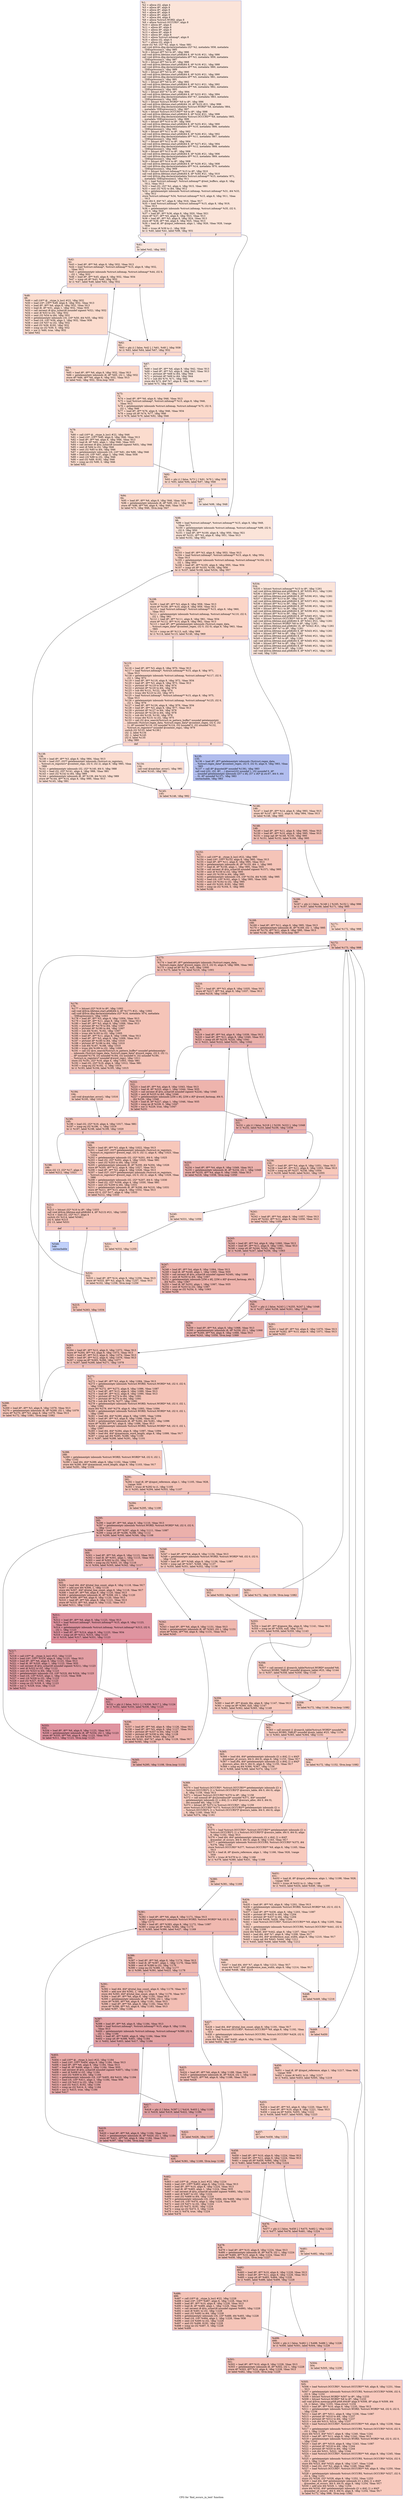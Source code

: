 digraph "CFG for 'find_occurs_in_text' function" {
	label="CFG for 'find_occurs_in_text' function";

	Node0x1616380 [shape=record,color="#3d50c3ff", style=filled, fillcolor="#f5c1a970",label="{%1:\l  %2 = alloca i32, align 4\l  %3 = alloca i8*, align 8\l  %4 = alloca i8*, align 8\l  %5 = alloca i8*, align 8\l  %6 = alloca i8*, align 8\l  %7 = alloca i64, align 8\l  %8 = alloca %struct.WORD, align 8\l  %9 = alloca %struct.OCCURS*, align 8\l  %10 = alloca i8*, align 8\l  %11 = alloca i8*, align 8\l  %12 = alloca i8*, align 8\l  %13 = alloca i8*, align 8\l  %14 = alloca i8*, align 8\l  %15 = alloca %struct.infomap*, align 8\l  %16 = alloca i32, align 4\l  %17 = alloca i32, align 4\l  store i32 %0, i32* %2, align 4, !tbaa !881\l  call void @llvm.dbg.declare(metadata i32* %2, metadata !858, metadata\l... !DIExpression()), !dbg !885\l  %18 = bitcast i8** %3 to i8*, !dbg !886\l  call void @llvm.lifetime.start.p0i8(i64 8, i8* %18) #21, !dbg !886\l  call void @llvm.dbg.declare(metadata i8** %3, metadata !859, metadata\l... !DIExpression()), !dbg !887\l  %19 = bitcast i8** %4 to i8*, !dbg !888\l  call void @llvm.lifetime.start.p0i8(i64 8, i8* %19) #21, !dbg !888\l  call void @llvm.dbg.declare(metadata i8** %4, metadata !860, metadata\l... !DIExpression()), !dbg !889\l  %20 = bitcast i8** %5 to i8*, !dbg !890\l  call void @llvm.lifetime.start.p0i8(i64 8, i8* %20) #21, !dbg !890\l  call void @llvm.dbg.declare(metadata i8** %5, metadata !861, metadata\l... !DIExpression()), !dbg !891\l  %21 = bitcast i8** %6 to i8*, !dbg !892\l  call void @llvm.lifetime.start.p0i8(i64 8, i8* %21) #21, !dbg !892\l  call void @llvm.dbg.declare(metadata i8** %6, metadata !862, metadata\l... !DIExpression()), !dbg !893\l  %22 = bitcast i64* %7 to i8*, !dbg !894\l  call void @llvm.lifetime.start.p0i8(i64 8, i8* %22) #21, !dbg !894\l  call void @llvm.dbg.declare(metadata i64* %7, metadata !863, metadata\l... !DIExpression()), !dbg !895\l  %23 = bitcast %struct.WORD* %8 to i8*, !dbg !896\l  call void @llvm.lifetime.start.p0i8(i64 16, i8* %23) #21, !dbg !896\l  call void @llvm.dbg.declare(metadata %struct.WORD* %8, metadata !864,\l... metadata !DIExpression()), !dbg !897\l  %24 = bitcast %struct.OCCURS** %9 to i8*, !dbg !898\l  call void @llvm.lifetime.start.p0i8(i64 8, i8* %24) #21, !dbg !898\l  call void @llvm.dbg.declare(metadata %struct.OCCURS** %9, metadata !865,\l... metadata !DIExpression()), !dbg !899\l  %25 = bitcast i8** %10 to i8*, !dbg !900\l  call void @llvm.lifetime.start.p0i8(i64 8, i8* %25) #21, !dbg !900\l  call void @llvm.dbg.declare(metadata i8** %10, metadata !866, metadata\l... !DIExpression()), !dbg !901\l  %26 = bitcast i8** %11 to i8*, !dbg !902\l  call void @llvm.lifetime.start.p0i8(i64 8, i8* %26) #21, !dbg !902\l  call void @llvm.dbg.declare(metadata i8** %11, metadata !867, metadata\l... !DIExpression()), !dbg !903\l  %27 = bitcast i8** %12 to i8*, !dbg !904\l  call void @llvm.lifetime.start.p0i8(i64 8, i8* %27) #21, !dbg !904\l  call void @llvm.dbg.declare(metadata i8** %12, metadata !868, metadata\l... !DIExpression()), !dbg !905\l  %28 = bitcast i8** %13 to i8*, !dbg !906\l  call void @llvm.lifetime.start.p0i8(i64 8, i8* %28) #21, !dbg !906\l  call void @llvm.dbg.declare(metadata i8** %13, metadata !869, metadata\l... !DIExpression()), !dbg !907\l  %29 = bitcast i8** %14 to i8*, !dbg !908\l  call void @llvm.lifetime.start.p0i8(i64 8, i8* %29) #21, !dbg !908\l  call void @llvm.dbg.declare(metadata i8** %14, metadata !870, metadata\l... !DIExpression()), !dbg !909\l  %30 = bitcast %struct.infomap** %15 to i8*, !dbg !910\l  call void @llvm.lifetime.start.p0i8(i64 8, i8* %30) #21, !dbg !910\l  call void @llvm.dbg.declare(metadata %struct.infomap** %15, metadata !871,\l... metadata !DIExpression()), !dbg !911\l  %31 = load %struct.infomap*, %struct.infomap** @text_buffers, align 8, !dbg\l... !912, !tbaa !913\l  %32 = load i32, i32* %2, align 4, !dbg !915, !tbaa !881\l  %33 = sext i32 %32 to i64, !dbg !912\l  %34 = getelementptr inbounds %struct.infomap, %struct.infomap* %31, i64 %33,\l... !dbg !912\l  store %struct.infomap* %34, %struct.infomap** %15, align 8, !dbg !911, !tbaa\l... !913\l  store i64 0, i64* %7, align 8, !dbg !916, !tbaa !917\l  %35 = load %struct.infomap*, %struct.infomap** %15, align 8, !dbg !919,\l... !tbaa !913\l  %36 = getelementptr inbounds %struct.infomap, %struct.infomap* %35, i32 0,\l... i32 0, !dbg !920\l  %37 = load i8*, i8** %36, align 8, !dbg !920, !tbaa !921\l  store i8* %37, i8** %5, align 8, !dbg !923, !tbaa !913\l  %38 = load i8*, i8** %5, align 8, !dbg !924, !tbaa !913\l  store i8* %38, i8** %6, align 8, !dbg !925, !tbaa !913\l  %39 = load i8, i8* @input_reference, align 1, !dbg !926, !tbaa !928, !range\l... !930\l  %40 = trunc i8 %39 to i1, !dbg !926\l  br i1 %40, label %41, label %98, !dbg !931\l|{<s0>T|<s1>F}}"];
	Node0x1616380:s0 -> Node0x1616810;
	Node0x1616380:s1 -> Node0x1616b80;
	Node0x1616810 [shape=record,color="#3d50c3ff", style=filled, fillcolor="#f3c7b170",label="{%41:\l41:                                               \l  br label %42, !dbg !932\l}"];
	Node0x1616810 -> Node0x1616860;
	Node0x1616860 [shape=record,color="#3d50c3ff", style=filled, fillcolor="#f7a88970",label="{%42:\l42:                                               \l  %43 = load i8*, i8** %6, align 8, !dbg !932, !tbaa !913\l  %44 = load %struct.infomap*, %struct.infomap** %15, align 8, !dbg !932,\l... !tbaa !913\l  %45 = getelementptr inbounds %struct.infomap, %struct.infomap* %44, i32 0,\l... i32 1, !dbg !932\l  %46 = load i8*, i8** %45, align 8, !dbg !932, !tbaa !934\l  %47 = icmp ult i8* %43, %46, !dbg !932\l  br i1 %47, label %48, label %62, !dbg !932\l|{<s0>T|<s1>F}}"];
	Node0x1616860:s0 -> Node0x16168b0;
	Node0x1616860:s1 -> Node0x1616900;
	Node0x16168b0 [shape=record,color="#3d50c3ff", style=filled, fillcolor="#f7af9170",label="{%48:\l48:                                               \l  %49 = call i16** @__ctype_b_loc() #22, !dbg !932\l  %50 = load i16*, i16** %49, align 8, !dbg !932, !tbaa !913\l  %51 = load i8*, i8** %6, align 8, !dbg !932, !tbaa !913\l  %52 = load i8, i8* %51, align 1, !dbg !932, !tbaa !935\l  %53 = call zeroext i8 @to_uchar(i8 noundef signext %52), !dbg !932\l  %54 = zext i8 %53 to i32, !dbg !932\l  %55 = sext i32 %54 to i64, !dbg !932\l  %56 = getelementptr inbounds i16, i16* %50, i64 %55, !dbg !932\l  %57 = load i16, i16* %56, align 2, !dbg !932, !tbaa !936\l  %58 = zext i16 %57 to i32, !dbg !932\l  %59 = and i32 %58, 8192, !dbg !932\l  %60 = icmp ne i32 %59, 0, !dbg !932\l  %61 = xor i1 %60, true, !dbg !932\l  br label %62\l}"];
	Node0x16168b0 -> Node0x1616900;
	Node0x1616900 [shape=record,color="#3d50c3ff", style=filled, fillcolor="#f7a88970",label="{%62:\l62:                                               \l  %63 = phi i1 [ false, %42 ], [ %61, %48 ], !dbg !938\l  br i1 %63, label %64, label %67, !dbg !932\l|{<s0>T|<s1>F}}"];
	Node0x1616900:s0 -> Node0x1616950;
	Node0x1616900:s1 -> Node0x16169a0;
	Node0x1616950 [shape=record,color="#3d50c3ff", style=filled, fillcolor="#f7a88970",label="{%64:\l64:                                               \l  %65 = load i8*, i8** %6, align 8, !dbg !932, !tbaa !913\l  %66 = getelementptr inbounds i8, i8* %65, i32 1, !dbg !932\l  store i8* %66, i8** %6, align 8, !dbg !932, !tbaa !913\l  br label %42, !dbg !932, !llvm.loop !939\l}"];
	Node0x1616950 -> Node0x1616860;
	Node0x16169a0 [shape=record,color="#3d50c3ff", style=filled, fillcolor="#f3c7b170",label="{%67:\l67:                                               \l  %68 = load i8*, i8** %6, align 8, !dbg !942, !tbaa !913\l  %69 = load i8*, i8** %5, align 8, !dbg !943, !tbaa !913\l  %70 = ptrtoint i8* %68 to i64, !dbg !944\l  %71 = ptrtoint i8* %69 to i64, !dbg !944\l  %72 = sub i64 %70, %71, !dbg !944\l  store i64 %72, i64* %7, align 8, !dbg !945, !tbaa !917\l  br label %73, !dbg !946\l}"];
	Node0x16169a0 -> Node0x16169f0;
	Node0x16169f0 [shape=record,color="#3d50c3ff", style=filled, fillcolor="#f7a88970",label="{%73:\l73:                                               \l  %74 = load i8*, i8** %6, align 8, !dbg !946, !tbaa !913\l  %75 = load %struct.infomap*, %struct.infomap** %15, align 8, !dbg !946,\l... !tbaa !913\l  %76 = getelementptr inbounds %struct.infomap, %struct.infomap* %75, i32 0,\l... i32 1, !dbg !946\l  %77 = load i8*, i8** %76, align 8, !dbg !946, !tbaa !934\l  %78 = icmp ult i8* %74, %77, !dbg !946\l  br i1 %78, label %79, label %92, !dbg !946\l|{<s0>T|<s1>F}}"];
	Node0x16169f0:s0 -> Node0x1616a40;
	Node0x16169f0:s1 -> Node0x1616a90;
	Node0x1616a40 [shape=record,color="#3d50c3ff", style=filled, fillcolor="#f7af9170",label="{%79:\l79:                                               \l  %80 = call i16** @__ctype_b_loc() #22, !dbg !946\l  %81 = load i16*, i16** %80, align 8, !dbg !946, !tbaa !913\l  %82 = load i8*, i8** %6, align 8, !dbg !946, !tbaa !913\l  %83 = load i8, i8* %82, align 1, !dbg !946, !tbaa !935\l  %84 = call zeroext i8 @to_uchar(i8 noundef signext %83), !dbg !946\l  %85 = zext i8 %84 to i32, !dbg !946\l  %86 = sext i32 %85 to i64, !dbg !946\l  %87 = getelementptr inbounds i16, i16* %81, i64 %86, !dbg !946\l  %88 = load i16, i16* %87, align 2, !dbg !946, !tbaa !936\l  %89 = zext i16 %88 to i32, !dbg !946\l  %90 = and i32 %89, 8192, !dbg !946\l  %91 = icmp ne i32 %90, 0, !dbg !946\l  br label %92\l}"];
	Node0x1616a40 -> Node0x1616a90;
	Node0x1616a90 [shape=record,color="#3d50c3ff", style=filled, fillcolor="#f7a88970",label="{%92:\l92:                                               \l  %93 = phi i1 [ false, %73 ], [ %91, %79 ], !dbg !938\l  br i1 %93, label %94, label %97, !dbg !946\l|{<s0>T|<s1>F}}"];
	Node0x1616a90:s0 -> Node0x1616ae0;
	Node0x1616a90:s1 -> Node0x1616b30;
	Node0x1616ae0 [shape=record,color="#3d50c3ff", style=filled, fillcolor="#f7a88970",label="{%94:\l94:                                               \l  %95 = load i8*, i8** %6, align 8, !dbg !946, !tbaa !913\l  %96 = getelementptr inbounds i8, i8* %95, i32 1, !dbg !946\l  store i8* %96, i8** %6, align 8, !dbg !946, !tbaa !913\l  br label %73, !dbg !946, !llvm.loop !947\l}"];
	Node0x1616ae0 -> Node0x16169f0;
	Node0x1616b30 [shape=record,color="#3d50c3ff", style=filled, fillcolor="#f3c7b170",label="{%97:\l97:                                               \l  br label %98, !dbg !948\l}"];
	Node0x1616b30 -> Node0x1616b80;
	Node0x1616b80 [shape=record,color="#3d50c3ff", style=filled, fillcolor="#f5c1a970",label="{%98:\l98:                                               \l  %99 = load %struct.infomap*, %struct.infomap** %15, align 8, !dbg !949,\l... !tbaa !913\l  %100 = getelementptr inbounds %struct.infomap, %struct.infomap* %99, i32 0,\l... i32 0, !dbg !950\l  %101 = load i8*, i8** %100, align 8, !dbg !950, !tbaa !921\l  store i8* %101, i8** %3, align 8, !dbg !951, !tbaa !913\l  br label %102, !dbg !952\l}"];
	Node0x1616b80 -> Node0x1616bd0;
	Node0x1616bd0 [shape=record,color="#3d50c3ff", style=filled, fillcolor="#f5a08170",label="{%102:\l102:                                              \l  %103 = load i8*, i8** %3, align 8, !dbg !953, !tbaa !913\l  %104 = load %struct.infomap*, %struct.infomap** %15, align 8, !dbg !954,\l... !tbaa !913\l  %105 = getelementptr inbounds %struct.infomap, %struct.infomap* %104, i32 0,\l... i32 1, !dbg !955\l  %106 = load i8*, i8** %105, align 8, !dbg !955, !tbaa !934\l  %107 = icmp ult i8* %103, %106, !dbg !956\l  br i1 %107, label %108, label %534, !dbg !957\l|{<s0>T|<s1>F}}"];
	Node0x1616bd0:s0 -> Node0x1616c20;
	Node0x1616bd0:s1 -> Node0x16189d0;
	Node0x1616c20 [shape=record,color="#3d50c3ff", style=filled, fillcolor="#f5a08170",label="{%108:\l108:                                              \l  %109 = load i8*, i8** %3, align 8, !dbg !958, !tbaa !913\l  store i8* %109, i8** %10, align 8, !dbg !959, !tbaa !913\l  %110 = load %struct.infomap*, %struct.infomap** %15, align 8, !dbg !960,\l... !tbaa !913\l  %111 = getelementptr inbounds %struct.infomap, %struct.infomap* %110, i32 0,\l... i32 1, !dbg !961\l  %112 = load i8*, i8** %111, align 8, !dbg !961, !tbaa !934\l  store i8* %112, i8** %14, align 8, !dbg !962, !tbaa !913\l  %113 = load i8*, i8** getelementptr inbounds (%struct.regex_data,\l... %struct.regex_data* @context_regex, i32 0, i32 0), align 8, !dbg !963, !tbaa\l... !965\l  %114 = icmp ne i8* %113, null, !dbg !968\l  br i1 %114, label %115, label %146, !dbg !969\l|{<s0>T|<s1>F}}"];
	Node0x1616c20:s0 -> Node0x1616c70;
	Node0x1616c20:s1 -> Node0x1616e00;
	Node0x1616c70 [shape=record,color="#3d50c3ff", style=filled, fillcolor="#f6a38570",label="{%115:\l115:                                              \l  %116 = load i8*, i8** %3, align 8, !dbg !970, !tbaa !913\l  %117 = load %struct.infomap*, %struct.infomap** %15, align 8, !dbg !971,\l... !tbaa !913\l  %118 = getelementptr inbounds %struct.infomap, %struct.infomap* %117, i32 0,\l... i32 1, !dbg !972\l  %119 = load i8*, i8** %118, align 8, !dbg !972, !tbaa !934\l  %120 = load i8*, i8** %3, align 8, !dbg !973, !tbaa !913\l  %121 = ptrtoint i8* %119 to i64, !dbg !974\l  %122 = ptrtoint i8* %120 to i64, !dbg !974\l  %123 = sub i64 %121, %122, !dbg !974\l  %124 = trunc i64 %123 to i32, !dbg !971\l  %125 = load %struct.infomap*, %struct.infomap** %15, align 8, !dbg !975,\l... !tbaa !913\l  %126 = getelementptr inbounds %struct.infomap, %struct.infomap* %125, i32 0,\l... i32 1, !dbg !976\l  %127 = load i8*, i8** %126, align 8, !dbg !976, !tbaa !934\l  %128 = load i8*, i8** %3, align 8, !dbg !977, !tbaa !913\l  %129 = ptrtoint i8* %127 to i64, !dbg !978\l  %130 = ptrtoint i8* %128 to i64, !dbg !978\l  %131 = sub i64 %129, %130, !dbg !978\l  %132 = trunc i64 %131 to i32, !dbg !975\l  %133 = call i32 @re_search(%struct.re_pattern_buffer* noundef getelementptr\l... inbounds (%struct.regex_data, %struct.regex_data* @context_regex, i32 0, i32\l... 1), i8* noundef %116, i32 noundef %124, i32 noundef 0, i32 noundef %132,\l... %struct.re_registers* noundef @context_regs), !dbg !979\l  switch i32 %133, label %138 [\l    i32 -2, label %134\l    i32 -1, label %145\l    i32 0, label %135\l  ], !dbg !980\l|{<s0>def|<s1>-2|<s2>-1|<s3>0}}"];
	Node0x1616c70:s0 -> Node0x1616d60;
	Node0x1616c70:s1 -> Node0x1616cc0;
	Node0x1616c70:s2 -> Node0x1616db0;
	Node0x1616c70:s3 -> Node0x1616d10;
	Node0x1616cc0 [shape=record,color="#3d50c3ff", style=filled, fillcolor="#f7b39670",label="{%134:\l134:                                              \l  call void @matcher_error(), !dbg !981\l  br label %145, !dbg !981\l}"];
	Node0x1616cc0 -> Node0x1616db0;
	Node0x1616d10 [shape=record,color="#3d50c3ff", style=filled, fillcolor="#4f69d970",label="{%135:\l135:                                              \l  %136 = load i8*, i8** getelementptr inbounds (%struct.regex_data,\l... %struct.regex_data* @context_regex, i32 0, i32 0), align 8, !dbg !983, !tbaa\l... !965\l  %137 = call i8* @quote(i8* noundef %136), !dbg !983\l  call void (i32, i32, i8*, ...) @error(i32 noundef 1, i32 noundef 0, i8*\l... noundef getelementptr inbounds ([57 x i8], [57 x i8]* @.str.67, i64 0, i64\l... 0), i8* noundef %137), !dbg !983\l  unreachable, !dbg !983\l}"];
	Node0x1616d60 [shape=record,color="#3d50c3ff", style=filled, fillcolor="#f7b39670",label="{%138:\l138:                                              \l  %139 = load i8*, i8** %3, align 8, !dbg !984, !tbaa !913\l  %140 = load i32*, i32** getelementptr inbounds (%struct.re_registers,\l... %struct.re_registers* @context_regs, i32 0, i32 2), align 8, !dbg !985, !tbaa\l... !986\l  %141 = getelementptr inbounds i32, i32* %140, i64 0, !dbg !988\l  %142 = load i32, i32* %141, align 4, !dbg !988, !tbaa !881\l  %143 = sext i32 %142 to i64, !dbg !989\l  %144 = getelementptr inbounds i8, i8* %139, i64 %143, !dbg !989\l  store i8* %144, i8** %14, align 8, !dbg !990, !tbaa !913\l  br label %145, !dbg !991\l}"];
	Node0x1616d60 -> Node0x1616db0;
	Node0x1616db0 [shape=record,color="#3d50c3ff", style=filled, fillcolor="#f6a38570",label="{%145:\l145:                                              \l  br label %146, !dbg !992\l}"];
	Node0x1616db0 -> Node0x1616e00;
	Node0x1616e00 [shape=record,color="#3d50c3ff", style=filled, fillcolor="#f5a08170",label="{%146:\l146:                                              \l  %147 = load i8*, i8** %14, align 8, !dbg !993, !tbaa !913\l  store i8* %147, i8** %11, align 8, !dbg !994, !tbaa !913\l  br label %148, !dbg !995\l}"];
	Node0x1616e00 -> Node0x1616e50;
	Node0x1616e50 [shape=record,color="#3d50c3ff", style=filled, fillcolor="#e5705870",label="{%148:\l148:                                              \l  %149 = load i8*, i8** %11, align 8, !dbg !995, !tbaa !913\l  %150 = load i8*, i8** %10, align 8, !dbg !995, !tbaa !913\l  %151 = icmp ugt i8* %149, %150, !dbg !995\l  br i1 %151, label %152, label %166, !dbg !995\l|{<s0>T|<s1>F}}"];
	Node0x1616e50:s0 -> Node0x1616ea0;
	Node0x1616e50:s1 -> Node0x1616ef0;
	Node0x1616ea0 [shape=record,color="#3d50c3ff", style=filled, fillcolor="#e97a5f70",label="{%152:\l152:                                              \l  %153 = call i16** @__ctype_b_loc() #22, !dbg !995\l  %154 = load i16*, i16** %153, align 8, !dbg !995, !tbaa !913\l  %155 = load i8*, i8** %11, align 8, !dbg !995, !tbaa !913\l  %156 = getelementptr inbounds i8, i8* %155, i64 -1, !dbg !995\l  %157 = load i8, i8* %156, align 1, !dbg !995, !tbaa !935\l  %158 = call zeroext i8 @to_uchar(i8 noundef signext %157), !dbg !995\l  %159 = zext i8 %158 to i32, !dbg !995\l  %160 = sext i32 %159 to i64, !dbg !995\l  %161 = getelementptr inbounds i16, i16* %154, i64 %160, !dbg !995\l  %162 = load i16, i16* %161, align 2, !dbg !995, !tbaa !936\l  %163 = zext i16 %162 to i32, !dbg !995\l  %164 = and i32 %163, 8192, !dbg !995\l  %165 = icmp ne i32 %164, 0, !dbg !995\l  br label %166\l}"];
	Node0x1616ea0 -> Node0x1616ef0;
	Node0x1616ef0 [shape=record,color="#3d50c3ff", style=filled, fillcolor="#e5705870",label="{%166:\l166:                                              \l  %167 = phi i1 [ false, %148 ], [ %165, %152 ], !dbg !996\l  br i1 %167, label %168, label %171, !dbg !995\l|{<s0>T|<s1>F}}"];
	Node0x1616ef0:s0 -> Node0x1616f40;
	Node0x1616ef0:s1 -> Node0x1616f90;
	Node0x1616f40 [shape=record,color="#3d50c3ff", style=filled, fillcolor="#e5705870",label="{%168:\l168:                                              \l  %169 = load i8*, i8** %11, align 8, !dbg !995, !tbaa !913\l  %170 = getelementptr inbounds i8, i8* %169, i32 -1, !dbg !995\l  store i8* %170, i8** %11, align 8, !dbg !995, !tbaa !913\l  br label %148, !dbg !995, !llvm.loop !997\l}"];
	Node0x1616f40 -> Node0x1616e50;
	Node0x1616f90 [shape=record,color="#3d50c3ff", style=filled, fillcolor="#f5a08170",label="{%171:\l171:                                              \l  br label %172, !dbg !998\l}"];
	Node0x1616f90 -> Node0x1616fe0;
	Node0x1616fe0 [shape=record,color="#3d50c3ff", style=filled, fillcolor="#e5705870",label="{%172:\l172:                                              \l  br label %173, !dbg !998\l}"];
	Node0x1616fe0 -> Node0x1617030;
	Node0x1617030 [shape=record,color="#3d50c3ff", style=filled, fillcolor="#e5705870",label="{%173:\l173:                                              \l  %174 = load i8*, i8** getelementptr inbounds (%struct.regex_data,\l... %struct.regex_data* @word_regex, i32 0, i32 0), align 8, !dbg !999, !tbaa !965\l  %175 = icmp ne i8* %174, null, !dbg !1000\l  br i1 %175, label %176, label %216, !dbg !1001\l|{<s0>T|<s1>F}}"];
	Node0x1617030:s0 -> Node0x1617080;
	Node0x1617030:s1 -> Node0x16172b0;
	Node0x1617080 [shape=record,color="#3d50c3ff", style=filled, fillcolor="#e97a5f70",label="{%176:\l176:                                              \l  %177 = bitcast i32* %16 to i8*, !dbg !1002\l  call void @llvm.lifetime.start.p0i8(i64 4, i8* %177) #21, !dbg !1002\l  call void @llvm.dbg.declare(metadata i32* %16, metadata !874, metadata\l... !DIExpression()), !dbg !1003\l  %178 = load i8*, i8** %3, align 8, !dbg !1004, !tbaa !913\l  %179 = load i8*, i8** %11, align 8, !dbg !1005, !tbaa !913\l  %180 = load i8*, i8** %3, align 8, !dbg !1006, !tbaa !913\l  %181 = ptrtoint i8* %179 to i64, !dbg !1007\l  %182 = ptrtoint i8* %180 to i64, !dbg !1007\l  %183 = sub i64 %181, %182, !dbg !1007\l  %184 = trunc i64 %183 to i32, !dbg !1005\l  %185 = load i8*, i8** %11, align 8, !dbg !1008, !tbaa !913\l  %186 = load i8*, i8** %3, align 8, !dbg !1009, !tbaa !913\l  %187 = ptrtoint i8* %185 to i64, !dbg !1010\l  %188 = ptrtoint i8* %186 to i64, !dbg !1010\l  %189 = sub i64 %187, %188, !dbg !1010\l  %190 = trunc i64 %189 to i32, !dbg !1008\l  %191 = call i32 @re_search(%struct.re_pattern_buffer* noundef getelementptr\l... inbounds (%struct.regex_data, %struct.regex_data* @word_regex, i32 0, i32 1),\l... i8* noundef %178, i32 noundef %184, i32 noundef 0, i32 noundef %190,\l... %struct.re_registers* noundef @word_regs), !dbg !1011\l  store i32 %191, i32* %16, align 4, !dbg !1003, !tbaa !881\l  %192 = load i32, i32* %16, align 4, !dbg !1012, !tbaa !881\l  %193 = icmp eq i32 %192, -2, !dbg !1014\l  br i1 %193, label %194, label %195, !dbg !1015\l|{<s0>T|<s1>F}}"];
	Node0x1617080:s0 -> Node0x16170d0;
	Node0x1617080:s1 -> Node0x1617120;
	Node0x16170d0 [shape=record,color="#3d50c3ff", style=filled, fillcolor="#ed836670",label="{%194:\l194:                                              \l  call void @matcher_error(), !dbg !1016\l  br label %195, !dbg !1016\l}"];
	Node0x16170d0 -> Node0x1617120;
	Node0x1617120 [shape=record,color="#3d50c3ff", style=filled, fillcolor="#e97a5f70",label="{%195:\l195:                                              \l  %196 = load i32, i32* %16, align 4, !dbg !1017, !tbaa !881\l  %197 = icmp eq i32 %196, -1, !dbg !1019\l  br i1 %197, label %198, label %199, !dbg !1020\l|{<s0>T|<s1>F}}"];
	Node0x1617120:s0 -> Node0x1617170;
	Node0x1617120:s1 -> Node0x16171c0;
	Node0x1617170 [shape=record,color="#3d50c3ff", style=filled, fillcolor="#ef886b70",label="{%198:\l198:                                              \l  store i32 13, i32* %17, align 4\l  br label %212, !dbg !1021\l}"];
	Node0x1617170 -> Node0x1617210;
	Node0x16171c0 [shape=record,color="#3d50c3ff", style=filled, fillcolor="#ec7f6370",label="{%199:\l199:                                              \l  %200 = load i8*, i8** %3, align 8, !dbg !1022, !tbaa !913\l  %201 = load i32*, i32** getelementptr inbounds (%struct.re_registers,\l... %struct.re_registers* @word_regs, i32 0, i32 1), align 8, !dbg !1023, !tbaa\l... !1024\l  %202 = getelementptr inbounds i32, i32* %201, i64 0, !dbg !1025\l  %203 = load i32, i32* %202, align 4, !dbg !1025, !tbaa !881\l  %204 = sext i32 %203 to i64, !dbg !1026\l  %205 = getelementptr inbounds i8, i8* %200, i64 %204, !dbg !1026\l  store i8* %205, i8** %12, align 8, !dbg !1027, !tbaa !913\l  %206 = load i8*, i8** %3, align 8, !dbg !1028, !tbaa !913\l  %207 = load i32*, i32** getelementptr inbounds (%struct.re_registers,\l... %struct.re_registers* @word_regs, i32 0, i32 2), align 8, !dbg !1029, !tbaa\l... !986\l  %208 = getelementptr inbounds i32, i32* %207, i64 0, !dbg !1030\l  %209 = load i32, i32* %208, align 4, !dbg !1030, !tbaa !881\l  %210 = sext i32 %209 to i64, !dbg !1031\l  %211 = getelementptr inbounds i8, i8* %206, i64 %210, !dbg !1031\l  store i8* %211, i8** %13, align 8, !dbg !1032, !tbaa !913\l  store i32 0, i32* %17, align 4, !dbg !1033\l  br label %212, !dbg !1033\l}"];
	Node0x16171c0 -> Node0x1617210;
	Node0x1617210 [shape=record,color="#3d50c3ff", style=filled, fillcolor="#e97a5f70",label="{%212:\l212:                                              \l  %213 = bitcast i32* %16 to i8*, !dbg !1033\l  call void @llvm.lifetime.end.p0i8(i64 4, i8* %213) #21, !dbg !1033\l  %214 = load i32, i32* %17, align 4\l  switch i32 %214, label %548 [\l    i32 0, label %215\l    i32 13, label %531\l  ]\l|{<s0>def|<s1>0|<s2>13}}"];
	Node0x1617210:s0 -> Node0x1618a20;
	Node0x1617210:s1 -> Node0x1617260;
	Node0x1617210:s2 -> Node0x1618930;
	Node0x1617260 [shape=record,color="#3d50c3ff", style=filled, fillcolor="#e97a5f70",label="{%215:\l215:                                              \l  br label %263, !dbg !1034\l}"];
	Node0x1617260 -> Node0x16176c0;
	Node0x16172b0 [shape=record,color="#3d50c3ff", style=filled, fillcolor="#ec7f6370",label="{%216:\l216:                                              \l  %217 = load i8*, i8** %3, align 8, !dbg !1035, !tbaa !913\l  store i8* %217, i8** %4, align 8, !dbg !1037, !tbaa !913\l  br label %218, !dbg !1038\l}"];
	Node0x16172b0 -> Node0x1617300;
	Node0x1617300 [shape=record,color="#3d50c3ff", style=filled, fillcolor="#d24b4070",label="{%218:\l218:                                              \l  %219 = load i8*, i8** %4, align 8, !dbg !1039, !tbaa !913\l  %220 = load i8*, i8** %11, align 8, !dbg !1040, !tbaa !913\l  %221 = icmp ult i8* %219, %220, !dbg !1041\l  br i1 %221, label %222, label %231, !dbg !1042\l|{<s0>T|<s1>F}}"];
	Node0x1617300:s0 -> Node0x1617350;
	Node0x1617300:s1 -> Node0x16173a0;
	Node0x1617350 [shape=record,color="#3d50c3ff", style=filled, fillcolor="#d8564670",label="{%222:\l222:                                              \l  %223 = load i8*, i8** %4, align 8, !dbg !1043, !tbaa !913\l  %224 = load i8, i8* %223, align 1, !dbg !1044, !tbaa !935\l  %225 = call zeroext i8 @to_uchar(i8 noundef signext %224), !dbg !1045\l  %226 = zext i8 %225 to i64, !dbg !1046\l  %227 = getelementptr inbounds [256 x i8], [256 x i8]* @word_fastmap, i64 0,\l... i64 %226, !dbg !1046\l  %228 = load i8, i8* %227, align 1, !dbg !1046, !tbaa !935\l  %229 = icmp ne i8 %228, 0, !dbg !1047\l  %230 = xor i1 %229, true, !dbg !1047\l  br label %231\l}"];
	Node0x1617350 -> Node0x16173a0;
	Node0x16173a0 [shape=record,color="#3d50c3ff", style=filled, fillcolor="#d24b4070",label="{%231:\l231:                                              \l  %232 = phi i1 [ false, %218 ], [ %230, %222 ], !dbg !1048\l  br i1 %232, label %233, label %236, !dbg !1038\l|{<s0>T|<s1>F}}"];
	Node0x16173a0:s0 -> Node0x16173f0;
	Node0x16173a0:s1 -> Node0x1617440;
	Node0x16173f0 [shape=record,color="#3d50c3ff", style=filled, fillcolor="#d24b4070",label="{%233:\l233:                                              \l  %234 = load i8*, i8** %4, align 8, !dbg !1049, !tbaa !913\l  %235 = getelementptr inbounds i8, i8* %234, i32 1, !dbg !1049\l  store i8* %235, i8** %4, align 8, !dbg !1049, !tbaa !913\l  br label %218, !dbg !1038, !llvm.loop !1050\l}"];
	Node0x16173f0 -> Node0x1617300;
	Node0x1617440 [shape=record,color="#3d50c3ff", style=filled, fillcolor="#ec7f6370",label="{%236:\l236:                                              \l  %237 = load i8*, i8** %4, align 8, !dbg !1051, !tbaa !913\l  %238 = load i8*, i8** %11, align 8, !dbg !1053, !tbaa !913\l  %239 = icmp eq i8* %237, %238, !dbg !1054\l  br i1 %239, label %240, label %241, !dbg !1055\l|{<s0>T|<s1>F}}"];
	Node0x1617440:s0 -> Node0x1617490;
	Node0x1617440:s1 -> Node0x16174e0;
	Node0x1617490 [shape=record,color="#3d50c3ff", style=filled, fillcolor="#f7ac8e70",label="{%240:\l240:                                              \l  br label %531, !dbg !1056\l}"];
	Node0x1617490 -> Node0x1618930;
	Node0x16174e0 [shape=record,color="#3d50c3ff", style=filled, fillcolor="#ec7f6370",label="{%241:\l241:                                              \l  %242 = load i8*, i8** %4, align 8, !dbg !1057, !tbaa !913\l  store i8* %242, i8** %12, align 8, !dbg !1058, !tbaa !913\l  br label %243, !dbg !1059\l}"];
	Node0x16174e0 -> Node0x1617530;
	Node0x1617530 [shape=record,color="#3d50c3ff", style=filled, fillcolor="#d24b4070",label="{%243:\l243:                                              \l  %244 = load i8*, i8** %4, align 8, !dbg !1060, !tbaa !913\l  %245 = load i8*, i8** %11, align 8, !dbg !1061, !tbaa !913\l  %246 = icmp ult i8* %244, %245, !dbg !1062\l  br i1 %246, label %247, label %256, !dbg !1063\l|{<s0>T|<s1>F}}"];
	Node0x1617530:s0 -> Node0x1617580;
	Node0x1617530:s1 -> Node0x16175d0;
	Node0x1617580 [shape=record,color="#3d50c3ff", style=filled, fillcolor="#d8564670",label="{%247:\l247:                                              \l  %248 = load i8*, i8** %4, align 8, !dbg !1064, !tbaa !913\l  %249 = load i8, i8* %248, align 1, !dbg !1065, !tbaa !935\l  %250 = call zeroext i8 @to_uchar(i8 noundef signext %249), !dbg !1066\l  %251 = zext i8 %250 to i64, !dbg !1067\l  %252 = getelementptr inbounds [256 x i8], [256 x i8]* @word_fastmap, i64 0,\l... i64 %251, !dbg !1067\l  %253 = load i8, i8* %252, align 1, !dbg !1067, !tbaa !935\l  %254 = sext i8 %253 to i32, !dbg !1067\l  %255 = icmp ne i32 %254, 0, !dbg !1063\l  br label %256\l}"];
	Node0x1617580 -> Node0x16175d0;
	Node0x16175d0 [shape=record,color="#3d50c3ff", style=filled, fillcolor="#d24b4070",label="{%256:\l256:                                              \l  %257 = phi i1 [ false, %243 ], [ %255, %247 ], !dbg !1048\l  br i1 %257, label %258, label %261, !dbg !1059\l|{<s0>T|<s1>F}}"];
	Node0x16175d0:s0 -> Node0x1617620;
	Node0x16175d0:s1 -> Node0x1617670;
	Node0x1617620 [shape=record,color="#3d50c3ff", style=filled, fillcolor="#d24b4070",label="{%258:\l258:                                              \l  %259 = load i8*, i8** %4, align 8, !dbg !1068, !tbaa !913\l  %260 = getelementptr inbounds i8, i8* %259, i32 1, !dbg !1068\l  store i8* %260, i8** %4, align 8, !dbg !1068, !tbaa !913\l  br label %243, !dbg !1059, !llvm.loop !1069\l}"];
	Node0x1617620 -> Node0x1617530;
	Node0x1617670 [shape=record,color="#3d50c3ff", style=filled, fillcolor="#ec7f6370",label="{%261:\l261:                                              \l  %262 = load i8*, i8** %4, align 8, !dbg !1070, !tbaa !913\l  store i8* %262, i8** %13, align 8, !dbg !1071, !tbaa !913\l  br label %263\l}"];
	Node0x1617670 -> Node0x16176c0;
	Node0x16176c0 [shape=record,color="#3d50c3ff", style=filled, fillcolor="#e5705870",label="{%263:\l263:                                              \l  %264 = load i8*, i8** %12, align 8, !dbg !1072, !tbaa !913\l  store i8* %264, i8** %3, align 8, !dbg !1073, !tbaa !913\l  %265 = load i8*, i8** %13, align 8, !dbg !1074, !tbaa !913\l  %266 = load i8*, i8** %12, align 8, !dbg !1076, !tbaa !913\l  %267 = icmp eq i8* %265, %266, !dbg !1077\l  br i1 %267, label %268, label %271, !dbg !1078\l|{<s0>T|<s1>F}}"];
	Node0x16176c0:s0 -> Node0x1617710;
	Node0x16176c0:s1 -> Node0x1617760;
	Node0x1617710 [shape=record,color="#3d50c3ff", style=filled, fillcolor="#ec7f6370",label="{%268:\l268:                                              \l  %269 = load i8*, i8** %3, align 8, !dbg !1079, !tbaa !913\l  %270 = getelementptr inbounds i8, i8* %269, i32 1, !dbg !1079\l  store i8* %270, i8** %3, align 8, !dbg !1079, !tbaa !913\l  br label %172, !dbg !1081, !llvm.loop !1082\l}"];
	Node0x1617710 -> Node0x1616fe0;
	Node0x1617760 [shape=record,color="#3d50c3ff", style=filled, fillcolor="#e97a5f70",label="{%271:\l271:                                              \l  %272 = load i8*, i8** %3, align 8, !dbg !1084, !tbaa !913\l  %273 = getelementptr inbounds %struct.WORD, %struct.WORD* %8, i32 0, i32 0,\l... !dbg !1085\l  store i8* %272, i8** %273, align 8, !dbg !1086, !tbaa !1087\l  %274 = load i8*, i8** %13, align 8, !dbg !1089, !tbaa !913\l  %275 = load i8*, i8** %12, align 8, !dbg !1090, !tbaa !913\l  %276 = ptrtoint i8* %274 to i64, !dbg !1091\l  %277 = ptrtoint i8* %275 to i64, !dbg !1091\l  %278 = sub i64 %276, %277, !dbg !1091\l  %279 = getelementptr inbounds %struct.WORD, %struct.WORD* %8, i32 0, i32 1,\l... !dbg !1092\l  store i64 %278, i64* %279, align 8, !dbg !1093, !tbaa !1094\l  %280 = getelementptr inbounds %struct.WORD, %struct.WORD* %8, i32 0, i32 1,\l... !dbg !1095\l  %281 = load i64, i64* %280, align 8, !dbg !1095, !tbaa !1094\l  %282 = load i8*, i8** %3, align 8, !dbg !1096, !tbaa !913\l  %283 = getelementptr inbounds i8, i8* %282, i64 %281, !dbg !1096\l  store i8* %283, i8** %3, align 8, !dbg !1096, !tbaa !913\l  %284 = getelementptr inbounds %struct.WORD, %struct.WORD* %8, i32 0, i32 1,\l... !dbg !1097\l  %285 = load i64, i64* %284, align 8, !dbg !1097, !tbaa !1094\l  %286 = load i64, i64* @maximum_word_length, align 8, !dbg !1099, !tbaa !917\l  %287 = icmp sgt i64 %285, %286, !dbg !1100\l  br i1 %287, label %288, label %291, !dbg !1101\l|{<s0>T|<s1>F}}"];
	Node0x1617760:s0 -> Node0x16177b0;
	Node0x1617760:s1 -> Node0x1617800;
	Node0x16177b0 [shape=record,color="#3d50c3ff", style=filled, fillcolor="#ed836670",label="{%288:\l288:                                              \l  %289 = getelementptr inbounds %struct.WORD, %struct.WORD* %8, i32 0, i32 1,\l... !dbg !1102\l  %290 = load i64, i64* %289, align 8, !dbg !1102, !tbaa !1094\l  store i64 %290, i64* @maximum_word_length, align 8, !dbg !1103, !tbaa !917\l  br label %291, !dbg !1104\l}"];
	Node0x16177b0 -> Node0x1617800;
	Node0x1617800 [shape=record,color="#3d50c3ff", style=filled, fillcolor="#e97a5f70",label="{%291:\l291:                                              \l  %292 = load i8, i8* @input_reference, align 1, !dbg !1105, !tbaa !928,\l... !range !930\l  %293 = trunc i8 %292 to i1, !dbg !1105\l  br i1 %293, label %294, label %353, !dbg !1107\l|{<s0>T|<s1>F}}"];
	Node0x1617800:s0 -> Node0x1617850;
	Node0x1617800:s1 -> Node0x1617cb0;
	Node0x1617850 [shape=record,color="#3d50c3ff", style=filled, fillcolor="#ed836670",label="{%294:\l294:                                              \l  br label %295, !dbg !1108\l}"];
	Node0x1617850 -> Node0x16178a0;
	Node0x16178a0 [shape=record,color="#3d50c3ff", style=filled, fillcolor="#d24b4070",label="{%295:\l295:                                              \l  %296 = load i8*, i8** %6, align 8, !dbg !1110, !tbaa !913\l  %297 = getelementptr inbounds %struct.WORD, %struct.WORD* %8, i32 0, i32 0,\l... !dbg !1111\l  %298 = load i8*, i8** %297, align 8, !dbg !1111, !tbaa !1087\l  %299 = icmp ult i8* %296, %298, !dbg !1112\l  br i1 %299, label %300, label %346, !dbg !1108\l|{<s0>T|<s1>F}}"];
	Node0x16178a0:s0 -> Node0x16178f0;
	Node0x16178a0:s1 -> Node0x1617bc0;
	Node0x16178f0 [shape=record,color="#3d50c3ff", style=filled, fillcolor="#d24b4070",label="{%300:\l300:                                              \l  %301 = load i8*, i8** %6, align 8, !dbg !1113, !tbaa !913\l  %302 = load i8, i8* %301, align 1, !dbg !1115, !tbaa !935\l  %303 = sext i8 %302 to i32, !dbg !1115\l  %304 = icmp eq i32 %303, 10, !dbg !1116\l  br i1 %304, label %305, label %342, !dbg !1117\l|{<s0>T|<s1>F}}"];
	Node0x16178f0:s0 -> Node0x1617940;
	Node0x16178f0:s1 -> Node0x1617b20;
	Node0x1617940 [shape=record,color="#3d50c3ff", style=filled, fillcolor="#dc5d4a70",label="{%305:\l305:                                              \l  %306 = load i64, i64* @total_line_count, align 8, !dbg !1118, !tbaa !917\l  %307 = add nsw i64 %306, 1, !dbg !1118\l  store i64 %307, i64* @total_line_count, align 8, !dbg !1118, !tbaa !917\l  %308 = load i8*, i8** %6, align 8, !dbg !1120, !tbaa !913\l  %309 = getelementptr inbounds i8, i8* %308, i32 1, !dbg !1120\l  store i8* %309, i8** %6, align 8, !dbg !1120, !tbaa !913\l  %310 = load i8*, i8** %6, align 8, !dbg !1121, !tbaa !913\l  store i8* %310, i8** %5, align 8, !dbg !1122, !tbaa !913\l  br label %311, !dbg !1123\l}"];
	Node0x1617940 -> Node0x1617990;
	Node0x1617990 [shape=record,color="#b70d28ff", style=filled, fillcolor="#b70d2870",label="{%311:\l311:                                              \l  %312 = load i8*, i8** %6, align 8, !dbg !1123, !tbaa !913\l  %313 = load %struct.infomap*, %struct.infomap** %15, align 8, !dbg !1123,\l... !tbaa !913\l  %314 = getelementptr inbounds %struct.infomap, %struct.infomap* %313, i32 0,\l... i32 1, !dbg !1123\l  %315 = load i8*, i8** %314, align 8, !dbg !1123, !tbaa !934\l  %316 = icmp ult i8* %312, %315, !dbg !1123\l  br i1 %316, label %317, label %331, !dbg !1123\l|{<s0>T|<s1>F}}"];
	Node0x1617990:s0 -> Node0x16179e0;
	Node0x1617990:s1 -> Node0x1617a30;
	Node0x16179e0 [shape=record,color="#3d50c3ff", style=filled, fillcolor="#be242e70",label="{%317:\l317:                                              \l  %318 = call i16** @__ctype_b_loc() #22, !dbg !1123\l  %319 = load i16*, i16** %318, align 8, !dbg !1123, !tbaa !913\l  %320 = load i8*, i8** %6, align 8, !dbg !1123, !tbaa !913\l  %321 = load i8, i8* %320, align 1, !dbg !1123, !tbaa !935\l  %322 = call zeroext i8 @to_uchar(i8 noundef signext %321), !dbg !1123\l  %323 = zext i8 %322 to i32, !dbg !1123\l  %324 = sext i32 %323 to i64, !dbg !1123\l  %325 = getelementptr inbounds i16, i16* %319, i64 %324, !dbg !1123\l  %326 = load i16, i16* %325, align 2, !dbg !1123, !tbaa !936\l  %327 = zext i16 %326 to i32, !dbg !1123\l  %328 = and i32 %327, 8192, !dbg !1123\l  %329 = icmp ne i32 %328, 0, !dbg !1123\l  %330 = xor i1 %329, true, !dbg !1123\l  br label %331\l}"];
	Node0x16179e0 -> Node0x1617a30;
	Node0x1617a30 [shape=record,color="#b70d28ff", style=filled, fillcolor="#b70d2870",label="{%331:\l331:                                              \l  %332 = phi i1 [ false, %311 ], [ %330, %317 ], !dbg !1124\l  br i1 %332, label %333, label %336, !dbg !1123\l|{<s0>T|<s1>F}}"];
	Node0x1617a30:s0 -> Node0x1617a80;
	Node0x1617a30:s1 -> Node0x1617ad0;
	Node0x1617a80 [shape=record,color="#b70d28ff", style=filled, fillcolor="#b70d2870",label="{%333:\l333:                                              \l  %334 = load i8*, i8** %6, align 8, !dbg !1123, !tbaa !913\l  %335 = getelementptr inbounds i8, i8* %334, i32 1, !dbg !1123\l  store i8* %335, i8** %6, align 8, !dbg !1123, !tbaa !913\l  br label %311, !dbg !1123, !llvm.loop !1125\l}"];
	Node0x1617a80 -> Node0x1617990;
	Node0x1617ad0 [shape=record,color="#3d50c3ff", style=filled, fillcolor="#dc5d4a70",label="{%336:\l336:                                              \l  %337 = load i8*, i8** %6, align 8, !dbg !1126, !tbaa !913\l  %338 = load i8*, i8** %5, align 8, !dbg !1127, !tbaa !913\l  %339 = ptrtoint i8* %337 to i64, !dbg !1128\l  %340 = ptrtoint i8* %338 to i64, !dbg !1128\l  %341 = sub i64 %339, %340, !dbg !1128\l  store i64 %341, i64* %7, align 8, !dbg !1129, !tbaa !917\l  br label %345, !dbg !1130\l}"];
	Node0x1617ad0 -> Node0x1617b70;
	Node0x1617b20 [shape=record,color="#3d50c3ff", style=filled, fillcolor="#dc5d4a70",label="{%342:\l342:                                              \l  %343 = load i8*, i8** %6, align 8, !dbg !1131, !tbaa !913\l  %344 = getelementptr inbounds i8, i8* %343, i32 1, !dbg !1131\l  store i8* %344, i8** %6, align 8, !dbg !1131, !tbaa !913\l  br label %345\l}"];
	Node0x1617b20 -> Node0x1617b70;
	Node0x1617b70 [shape=record,color="#3d50c3ff", style=filled, fillcolor="#d24b4070",label="{%345:\l345:                                              \l  br label %295, !dbg !1108, !llvm.loop !1132\l}"];
	Node0x1617b70 -> Node0x16178a0;
	Node0x1617bc0 [shape=record,color="#3d50c3ff", style=filled, fillcolor="#ed836670",label="{%346:\l346:                                              \l  %347 = load i8*, i8** %6, align 8, !dbg !1134, !tbaa !913\l  %348 = getelementptr inbounds %struct.WORD, %struct.WORD* %8, i32 0, i32 0,\l... !dbg !1136\l  %349 = load i8*, i8** %348, align 8, !dbg !1136, !tbaa !1087\l  %350 = icmp ugt i8* %347, %349, !dbg !1137\l  br i1 %350, label %351, label %352, !dbg !1138\l|{<s0>T|<s1>F}}"];
	Node0x1617bc0:s0 -> Node0x1617c10;
	Node0x1617bc0:s1 -> Node0x1617c60;
	Node0x1617c10 [shape=record,color="#3d50c3ff", style=filled, fillcolor="#f08b6e70",label="{%351:\l351:                                              \l  br label %172, !dbg !1139, !llvm.loop !1082\l}"];
	Node0x1617c10 -> Node0x1616fe0;
	Node0x1617c60 [shape=record,color="#3d50c3ff", style=filled, fillcolor="#f08b6e70",label="{%352:\l352:                                              \l  br label %353, !dbg !1140\l}"];
	Node0x1617c60 -> Node0x1617cb0;
	Node0x1617cb0 [shape=record,color="#3d50c3ff", style=filled, fillcolor="#ec7f6370",label="{%353:\l353:                                              \l  %354 = load i8*, i8** @ignore_file, align 8, !dbg !1141, !tbaa !913\l  %355 = icmp ne i8* %354, null, !dbg !1141\l  br i1 %355, label %356, label %359, !dbg !1143\l|{<s0>T|<s1>F}}"];
	Node0x1617cb0:s0 -> Node0x1617d00;
	Node0x1617cb0:s1 -> Node0x1617da0;
	Node0x1617d00 [shape=record,color="#3d50c3ff", style=filled, fillcolor="#ed836670",label="{%356:\l356:                                              \l  %357 = call zeroext i1 @search_table(%struct.WORD* noundef %8,\l... %struct.WORD_TABLE* noundef @ignore_table) #23, !dbg !1144\l  br i1 %357, label %358, label %359, !dbg !1145\l|{<s0>T|<s1>F}}"];
	Node0x1617d00:s0 -> Node0x1617d50;
	Node0x1617d00:s1 -> Node0x1617da0;
	Node0x1617d50 [shape=record,color="#3d50c3ff", style=filled, fillcolor="#f08b6e70",label="{%358:\l358:                                              \l  br label %172, !dbg !1146, !llvm.loop !1082\l}"];
	Node0x1617d50 -> Node0x1616fe0;
	Node0x1617da0 [shape=record,color="#3d50c3ff", style=filled, fillcolor="#ed836670",label="{%359:\l359:                                              \l  %360 = load i8*, i8** @only_file, align 8, !dbg !1147, !tbaa !913\l  %361 = icmp ne i8* %360, null, !dbg !1147\l  br i1 %361, label %362, label %365, !dbg !1149\l|{<s0>T|<s1>F}}"];
	Node0x1617da0:s0 -> Node0x1617df0;
	Node0x1617da0:s1 -> Node0x1617e90;
	Node0x1617df0 [shape=record,color="#3d50c3ff", style=filled, fillcolor="#ef886b70",label="{%362:\l362:                                              \l  %363 = call zeroext i1 @search_table(%struct.WORD* noundef %8,\l... %struct.WORD_TABLE* noundef @only_table) #23, !dbg !1150\l  br i1 %363, label %365, label %364, !dbg !1151\l|{<s0>T|<s1>F}}"];
	Node0x1617df0:s0 -> Node0x1617e90;
	Node0x1617df0:s1 -> Node0x1617e40;
	Node0x1617e40 [shape=record,color="#3d50c3ff", style=filled, fillcolor="#f2907270",label="{%364:\l364:                                              \l  br label %172, !dbg !1152, !llvm.loop !1082\l}"];
	Node0x1617e40 -> Node0x1616fe0;
	Node0x1617e90 [shape=record,color="#3d50c3ff", style=filled, fillcolor="#ef886b70",label="{%365:\l365:                                              \l  %366 = load i64, i64* getelementptr inbounds ([1 x i64], [1 x i64]*\l... @number_of_occurs, i64 0, i64 0), align 8, !dbg !1153, !tbaa !917\l  %367 = load i64, i64* getelementptr inbounds ([1 x i64], [1 x i64]*\l... @occurs_alloc, i64 0, i64 0), align 8, !dbg !1155, !tbaa !917\l  %368 = icmp eq i64 %366, %367, !dbg !1156\l  br i1 %368, label %369, label %374, !dbg !1157\l|{<s0>T|<s1>F}}"];
	Node0x1617e90:s0 -> Node0x1617ee0;
	Node0x1617e90:s1 -> Node0x1617f30;
	Node0x1617ee0 [shape=record,color="#3d50c3ff", style=filled, fillcolor="#f2907270",label="{%369:\l369:                                              \l  %370 = load %struct.OCCURS*, %struct.OCCURS** getelementptr inbounds ([1 x\l... %struct.OCCURS*], [1 x %struct.OCCURS*]* @occurs_table, i64 0, i64 0), align\l... 8, !dbg !1158, !tbaa !913\l  %371 = bitcast %struct.OCCURS* %370 to i8*, !dbg !1158\l  %372 = call nonnull i8* @x2nrealloc(i8* noundef %371, i64* noundef\l... getelementptr inbounds ([1 x i64], [1 x i64]* @occurs_alloc, i64 0, i64 0),\l... i64 noundef 48), !dbg !1159\l  %373 = bitcast i8* %372 to %struct.OCCURS*, !dbg !1159\l  store %struct.OCCURS* %373, %struct.OCCURS** getelementptr inbounds ([1 x\l... %struct.OCCURS*], [1 x %struct.OCCURS*]* @occurs_table, i64 0, i64 0), align\l... 8, !dbg !1160, !tbaa !913\l  br label %374, !dbg !1161\l}"];
	Node0x1617ee0 -> Node0x1617f30;
	Node0x1617f30 [shape=record,color="#3d50c3ff", style=filled, fillcolor="#ef886b70",label="{%374:\l374:                                              \l  %375 = load %struct.OCCURS*, %struct.OCCURS** getelementptr inbounds ([1 x\l... %struct.OCCURS*], [1 x %struct.OCCURS*]* @occurs_table, i64 0, i64 0), align\l... 8, !dbg !1162, !tbaa !913\l  %376 = load i64, i64* getelementptr inbounds ([1 x i64], [1 x i64]*\l... @number_of_occurs, i64 0, i64 0), align 8, !dbg !1163, !tbaa !917\l  %377 = getelementptr inbounds %struct.OCCURS, %struct.OCCURS* %375, i64\l... %376, !dbg !1164\l  store %struct.OCCURS* %377, %struct.OCCURS** %9, align 8, !dbg !1165, !tbaa\l... !913\l  %378 = load i8, i8* @auto_reference, align 1, !dbg !1166, !tbaa !928, !range\l... !930\l  %379 = trunc i8 %378 to i1, !dbg !1166\l  br i1 %379, label %380, label %431, !dbg !1168\l|{<s0>T|<s1>F}}"];
	Node0x1617f30:s0 -> Node0x1617f80;
	Node0x1617f30:s1 -> Node0x1618340;
	Node0x1617f80 [shape=record,color="#3d50c3ff", style=filled, fillcolor="#f2907270",label="{%380:\l380:                                              \l  br label %381, !dbg !1169\l}"];
	Node0x1617f80 -> Node0x1617fd0;
	Node0x1617fd0 [shape=record,color="#3d50c3ff", style=filled, fillcolor="#de614d70",label="{%381:\l381:                                              \l  %382 = load i8*, i8** %6, align 8, !dbg !1171, !tbaa !913\l  %383 = getelementptr inbounds %struct.WORD, %struct.WORD* %8, i32 0, i32 0,\l... !dbg !1172\l  %384 = load i8*, i8** %383, align 8, !dbg !1172, !tbaa !1087\l  %385 = icmp ult i8* %382, %384, !dbg !1173\l  br i1 %385, label %386, label %427, !dbg !1169\l|{<s0>T|<s1>F}}"];
	Node0x1617fd0:s0 -> Node0x1618020;
	Node0x1617fd0:s1 -> Node0x16182f0;
	Node0x1618020 [shape=record,color="#3d50c3ff", style=filled, fillcolor="#de614d70",label="{%386:\l386:                                              \l  %387 = load i8*, i8** %6, align 8, !dbg !1174, !tbaa !913\l  %388 = load i8, i8* %387, align 1, !dbg !1176, !tbaa !935\l  %389 = sext i8 %388 to i32, !dbg !1176\l  %390 = icmp eq i32 %389, 10, !dbg !1177\l  br i1 %390, label %391, label %423, !dbg !1178\l|{<s0>T|<s1>F}}"];
	Node0x1618020:s0 -> Node0x1618070;
	Node0x1618020:s1 -> Node0x1618250;
	Node0x1618070 [shape=record,color="#3d50c3ff", style=filled, fillcolor="#e36c5570",label="{%391:\l391:                                              \l  %392 = load i64, i64* @total_line_count, align 8, !dbg !1179, !tbaa !917\l  %393 = add nsw i64 %392, 1, !dbg !1179\l  store i64 %393, i64* @total_line_count, align 8, !dbg !1179, !tbaa !917\l  %394 = load i8*, i8** %6, align 8, !dbg !1181, !tbaa !913\l  %395 = getelementptr inbounds i8, i8* %394, i32 1, !dbg !1181\l  store i8* %395, i8** %6, align 8, !dbg !1181, !tbaa !913\l  %396 = load i8*, i8** %6, align 8, !dbg !1182, !tbaa !913\l  store i8* %396, i8** %5, align 8, !dbg !1183, !tbaa !913\l  br label %397, !dbg !1184\l}"];
	Node0x1618070 -> Node0x16180c0;
	Node0x16180c0 [shape=record,color="#3d50c3ff", style=filled, fillcolor="#c32e3170",label="{%397:\l397:                                              \l  %398 = load i8*, i8** %6, align 8, !dbg !1184, !tbaa !913\l  %399 = load %struct.infomap*, %struct.infomap** %15, align 8, !dbg !1184,\l... !tbaa !913\l  %400 = getelementptr inbounds %struct.infomap, %struct.infomap* %399, i32 0,\l... i32 1, !dbg !1184\l  %401 = load i8*, i8** %400, align 8, !dbg !1184, !tbaa !934\l  %402 = icmp ult i8* %398, %401, !dbg !1184\l  br i1 %402, label %403, label %417, !dbg !1184\l|{<s0>T|<s1>F}}"];
	Node0x16180c0:s0 -> Node0x1618110;
	Node0x16180c0:s1 -> Node0x1618160;
	Node0x1618110 [shape=record,color="#3d50c3ff", style=filled, fillcolor="#ca3b3770",label="{%403:\l403:                                              \l  %404 = call i16** @__ctype_b_loc() #22, !dbg !1184\l  %405 = load i16*, i16** %404, align 8, !dbg !1184, !tbaa !913\l  %406 = load i8*, i8** %6, align 8, !dbg !1184, !tbaa !913\l  %407 = load i8, i8* %406, align 1, !dbg !1184, !tbaa !935\l  %408 = call zeroext i8 @to_uchar(i8 noundef signext %407), !dbg !1184\l  %409 = zext i8 %408 to i32, !dbg !1184\l  %410 = sext i32 %409 to i64, !dbg !1184\l  %411 = getelementptr inbounds i16, i16* %405, i64 %410, !dbg !1184\l  %412 = load i16, i16* %411, align 2, !dbg !1184, !tbaa !936\l  %413 = zext i16 %412 to i32, !dbg !1184\l  %414 = and i32 %413, 8192, !dbg !1184\l  %415 = icmp ne i32 %414, 0, !dbg !1184\l  %416 = xor i1 %415, true, !dbg !1184\l  br label %417\l}"];
	Node0x1618110 -> Node0x1618160;
	Node0x1618160 [shape=record,color="#3d50c3ff", style=filled, fillcolor="#c32e3170",label="{%417:\l417:                                              \l  %418 = phi i1 [ false, %397 ], [ %416, %403 ], !dbg !1185\l  br i1 %418, label %419, label %422, !dbg !1184\l|{<s0>T|<s1>F}}"];
	Node0x1618160:s0 -> Node0x16181b0;
	Node0x1618160:s1 -> Node0x1618200;
	Node0x16181b0 [shape=record,color="#3d50c3ff", style=filled, fillcolor="#c32e3170",label="{%419:\l419:                                              \l  %420 = load i8*, i8** %6, align 8, !dbg !1184, !tbaa !913\l  %421 = getelementptr inbounds i8, i8* %420, i32 1, !dbg !1184\l  store i8* %421, i8** %6, align 8, !dbg !1184, !tbaa !913\l  br label %397, !dbg !1184, !llvm.loop !1186\l}"];
	Node0x16181b0 -> Node0x16180c0;
	Node0x1618200 [shape=record,color="#3d50c3ff", style=filled, fillcolor="#e36c5570",label="{%422:\l422:                                              \l  br label %426, !dbg !1187\l}"];
	Node0x1618200 -> Node0x16182a0;
	Node0x1618250 [shape=record,color="#3d50c3ff", style=filled, fillcolor="#e36c5570",label="{%423:\l423:                                              \l  %424 = load i8*, i8** %6, align 8, !dbg !1188, !tbaa !913\l  %425 = getelementptr inbounds i8, i8* %424, i32 1, !dbg !1188\l  store i8* %425, i8** %6, align 8, !dbg !1188, !tbaa !913\l  br label %426\l}"];
	Node0x1618250 -> Node0x16182a0;
	Node0x16182a0 [shape=record,color="#3d50c3ff", style=filled, fillcolor="#de614d70",label="{%426:\l426:                                              \l  br label %381, !dbg !1169, !llvm.loop !1189\l}"];
	Node0x16182a0 -> Node0x1617fd0;
	Node0x16182f0 [shape=record,color="#3d50c3ff", style=filled, fillcolor="#f2907270",label="{%427:\l427:                                              \l  %428 = load i64, i64* @total_line_count, align 8, !dbg !1191, !tbaa !917\l  %429 = load %struct.OCCURS*, %struct.OCCURS** %9, align 8, !dbg !1192, !tbaa\l... !913\l  %430 = getelementptr inbounds %struct.OCCURS, %struct.OCCURS* %429, i32 0,\l... i32 3, !dbg !1193\l  store i64 %428, i64* %430, align 8, !dbg !1194, !tbaa !1195\l  br label %450, !dbg !1197\l}"];
	Node0x16182f0 -> Node0x16184d0;
	Node0x1618340 [shape=record,color="#3d50c3ff", style=filled, fillcolor="#f2907270",label="{%431:\l431:                                              \l  %432 = load i8, i8* @input_reference, align 1, !dbg !1198, !tbaa !928,\l... !range !930\l  %433 = trunc i8 %432 to i1, !dbg !1198\l  br i1 %433, label %434, label %449, !dbg !1200\l|{<s0>T|<s1>F}}"];
	Node0x1618340:s0 -> Node0x1618390;
	Node0x1618340:s1 -> Node0x1618480;
	Node0x1618390 [shape=record,color="#3d50c3ff", style=filled, fillcolor="#f4987a70",label="{%434:\l434:                                              \l  %435 = load i8*, i8** %5, align 8, !dbg !1201, !tbaa !913\l  %436 = getelementptr inbounds %struct.WORD, %struct.WORD* %8, i32 0, i32 0,\l... !dbg !1203\l  %437 = load i8*, i8** %436, align 8, !dbg !1203, !tbaa !1087\l  %438 = ptrtoint i8* %435 to i64, !dbg !1204\l  %439 = ptrtoint i8* %437 to i64, !dbg !1204\l  %440 = sub i64 %438, %439, !dbg !1204\l  %441 = load %struct.OCCURS*, %struct.OCCURS** %9, align 8, !dbg !1205, !tbaa\l... !913\l  %442 = getelementptr inbounds %struct.OCCURS, %struct.OCCURS* %441, i32 0,\l... i32 3, !dbg !1206\l  store i64 %440, i64* %442, align 8, !dbg !1207, !tbaa !1195\l  %443 = load i64, i64* %7, align 8, !dbg !1208, !tbaa !917\l  %444 = load i64, i64* @reference_max_width, align 8, !dbg !1210, !tbaa !917\l  %445 = icmp sgt i64 %443, %444, !dbg !1211\l  br i1 %445, label %446, label %448, !dbg !1212\l|{<s0>T|<s1>F}}"];
	Node0x1618390:s0 -> Node0x16183e0;
	Node0x1618390:s1 -> Node0x1618430;
	Node0x16183e0 [shape=record,color="#3d50c3ff", style=filled, fillcolor="#f5a08170",label="{%446:\l446:                                              \l  %447 = load i64, i64* %7, align 8, !dbg !1213, !tbaa !917\l  store i64 %447, i64* @reference_max_width, align 8, !dbg !1214, !tbaa !917\l  br label %448, !dbg !1215\l}"];
	Node0x16183e0 -> Node0x1618430;
	Node0x1618430 [shape=record,color="#3d50c3ff", style=filled, fillcolor="#f4987a70",label="{%448:\l448:                                              \l  br label %449, !dbg !1216\l}"];
	Node0x1618430 -> Node0x1618480;
	Node0x1618480 [shape=record,color="#3d50c3ff", style=filled, fillcolor="#f2907270",label="{%449:\l449:                                              \l  br label %450\l}"];
	Node0x1618480 -> Node0x16184d0;
	Node0x16184d0 [shape=record,color="#3d50c3ff", style=filled, fillcolor="#ef886b70",label="{%450:\l450:                                              \l  %451 = load i8, i8* @input_reference, align 1, !dbg !1217, !tbaa !928,\l... !range !930\l  %452 = trunc i8 %451 to i1, !dbg !1217\l  br i1 %452, label %453, label %505, !dbg !1219\l|{<s0>T|<s1>F}}"];
	Node0x16184d0:s0 -> Node0x1618520;
	Node0x16184d0:s1 -> Node0x16188e0;
	Node0x1618520 [shape=record,color="#3d50c3ff", style=filled, fillcolor="#f2907270",label="{%453:\l453:                                              \l  %454 = load i8*, i8** %5, align 8, !dbg !1220, !tbaa !913\l  %455 = load i8*, i8** %10, align 8, !dbg !1221, !tbaa !913\l  %456 = icmp eq i8* %454, %455, !dbg !1222\l  br i1 %456, label %457, label %505, !dbg !1223\l|{<s0>T|<s1>F}}"];
	Node0x1618520:s0 -> Node0x1618570;
	Node0x1618520:s1 -> Node0x16188e0;
	Node0x1618570 [shape=record,color="#3d50c3ff", style=filled, fillcolor="#f59c7d70",label="{%457:\l457:                                              \l  br label %458, !dbg !1224\l}"];
	Node0x1618570 -> Node0x16185c0;
	Node0x16185c0 [shape=record,color="#3d50c3ff", style=filled, fillcolor="#e5705870",label="{%458:\l458:                                              \l  %459 = load i8*, i8** %10, align 8, !dbg !1224, !tbaa !913\l  %460 = load i8*, i8** %11, align 8, !dbg !1224, !tbaa !913\l  %461 = icmp ult i8* %459, %460, !dbg !1224\l  br i1 %461, label %462, label %476, !dbg !1224\l|{<s0>T|<s1>F}}"];
	Node0x16185c0:s0 -> Node0x1618610;
	Node0x16185c0:s1 -> Node0x1618660;
	Node0x1618610 [shape=record,color="#3d50c3ff", style=filled, fillcolor="#e97a5f70",label="{%462:\l462:                                              \l  %463 = call i16** @__ctype_b_loc() #22, !dbg !1224\l  %464 = load i16*, i16** %463, align 8, !dbg !1224, !tbaa !913\l  %465 = load i8*, i8** %10, align 8, !dbg !1224, !tbaa !913\l  %466 = load i8, i8* %465, align 1, !dbg !1224, !tbaa !935\l  %467 = call zeroext i8 @to_uchar(i8 noundef signext %466), !dbg !1224\l  %468 = zext i8 %467 to i32, !dbg !1224\l  %469 = sext i32 %468 to i64, !dbg !1224\l  %470 = getelementptr inbounds i16, i16* %464, i64 %469, !dbg !1224\l  %471 = load i16, i16* %470, align 2, !dbg !1224, !tbaa !936\l  %472 = zext i16 %471 to i32, !dbg !1224\l  %473 = and i32 %472, 8192, !dbg !1224\l  %474 = icmp ne i32 %473, 0, !dbg !1224\l  %475 = xor i1 %474, true, !dbg !1224\l  br label %476\l}"];
	Node0x1618610 -> Node0x1618660;
	Node0x1618660 [shape=record,color="#3d50c3ff", style=filled, fillcolor="#e5705870",label="{%476:\l476:                                              \l  %477 = phi i1 [ false, %458 ], [ %475, %462 ], !dbg !1226\l  br i1 %477, label %478, label %481, !dbg !1224\l|{<s0>T|<s1>F}}"];
	Node0x1618660:s0 -> Node0x16186b0;
	Node0x1618660:s1 -> Node0x1618700;
	Node0x16186b0 [shape=record,color="#3d50c3ff", style=filled, fillcolor="#e5705870",label="{%478:\l478:                                              \l  %479 = load i8*, i8** %10, align 8, !dbg !1224, !tbaa !913\l  %480 = getelementptr inbounds i8, i8* %479, i32 1, !dbg !1224\l  store i8* %480, i8** %10, align 8, !dbg !1224, !tbaa !913\l  br label %458, !dbg !1224, !llvm.loop !1227\l}"];
	Node0x16186b0 -> Node0x16185c0;
	Node0x1618700 [shape=record,color="#3d50c3ff", style=filled, fillcolor="#f59c7d70",label="{%481:\l481:                                              \l  br label %482, !dbg !1228\l}"];
	Node0x1618700 -> Node0x1618750;
	Node0x1618750 [shape=record,color="#3d50c3ff", style=filled, fillcolor="#e5705870",label="{%482:\l482:                                              \l  %483 = load i8*, i8** %10, align 8, !dbg !1228, !tbaa !913\l  %484 = load i8*, i8** %11, align 8, !dbg !1228, !tbaa !913\l  %485 = icmp ult i8* %483, %484, !dbg !1228\l  br i1 %485, label %486, label %499, !dbg !1228\l|{<s0>T|<s1>F}}"];
	Node0x1618750:s0 -> Node0x16187a0;
	Node0x1618750:s1 -> Node0x16187f0;
	Node0x16187a0 [shape=record,color="#3d50c3ff", style=filled, fillcolor="#e97a5f70",label="{%486:\l486:                                              \l  %487 = call i16** @__ctype_b_loc() #22, !dbg !1228\l  %488 = load i16*, i16** %487, align 8, !dbg !1228, !tbaa !913\l  %489 = load i8*, i8** %10, align 8, !dbg !1228, !tbaa !913\l  %490 = load i8, i8* %489, align 1, !dbg !1228, !tbaa !935\l  %491 = call zeroext i8 @to_uchar(i8 noundef signext %490), !dbg !1228\l  %492 = zext i8 %491 to i32, !dbg !1228\l  %493 = sext i32 %492 to i64, !dbg !1228\l  %494 = getelementptr inbounds i16, i16* %488, i64 %493, !dbg !1228\l  %495 = load i16, i16* %494, align 2, !dbg !1228, !tbaa !936\l  %496 = zext i16 %495 to i32, !dbg !1228\l  %497 = and i32 %496, 8192, !dbg !1228\l  %498 = icmp ne i32 %497, 0, !dbg !1228\l  br label %499\l}"];
	Node0x16187a0 -> Node0x16187f0;
	Node0x16187f0 [shape=record,color="#3d50c3ff", style=filled, fillcolor="#e5705870",label="{%499:\l499:                                              \l  %500 = phi i1 [ false, %482 ], [ %498, %486 ], !dbg !1226\l  br i1 %500, label %501, label %504, !dbg !1228\l|{<s0>T|<s1>F}}"];
	Node0x16187f0:s0 -> Node0x1618840;
	Node0x16187f0:s1 -> Node0x1618890;
	Node0x1618840 [shape=record,color="#3d50c3ff", style=filled, fillcolor="#e5705870",label="{%501:\l501:                                              \l  %502 = load i8*, i8** %10, align 8, !dbg !1228, !tbaa !913\l  %503 = getelementptr inbounds i8, i8* %502, i32 1, !dbg !1228\l  store i8* %503, i8** %10, align 8, !dbg !1228, !tbaa !913\l  br label %482, !dbg !1228, !llvm.loop !1229\l}"];
	Node0x1618840 -> Node0x1618750;
	Node0x1618890 [shape=record,color="#3d50c3ff", style=filled, fillcolor="#f59c7d70",label="{%504:\l504:                                              \l  br label %505, !dbg !1230\l}"];
	Node0x1618890 -> Node0x16188e0;
	Node0x16188e0 [shape=record,color="#3d50c3ff", style=filled, fillcolor="#ef886b70",label="{%505:\l505:                                              \l  %506 = load %struct.OCCURS*, %struct.OCCURS** %9, align 8, !dbg !1231, !tbaa\l... !913\l  %507 = getelementptr inbounds %struct.OCCURS, %struct.OCCURS* %506, i32 0,\l... i32 0, !dbg !1232\l  %508 = bitcast %struct.WORD* %507 to i8*, !dbg !1233\l  %509 = bitcast %struct.WORD* %8 to i8*, !dbg !1233\l  call void @llvm.memcpy.p0i8.p0i8.i64(i8* align 8 %508, i8* align 8 %509, i64\l... 16, i1 false), !dbg !1233, !tbaa.struct !1234\l  %510 = load i8*, i8** %10, align 8, !dbg !1235, !tbaa !913\l  %511 = getelementptr inbounds %struct.WORD, %struct.WORD* %8, i32 0, i32 0,\l... !dbg !1236\l  %512 = load i8*, i8** %511, align 8, !dbg !1236, !tbaa !1087\l  %513 = ptrtoint i8* %510 to i64, !dbg !1237\l  %514 = ptrtoint i8* %512 to i64, !dbg !1237\l  %515 = sub i64 %513, %514, !dbg !1237\l  %516 = load %struct.OCCURS*, %struct.OCCURS** %9, align 8, !dbg !1238, !tbaa\l... !913\l  %517 = getelementptr inbounds %struct.OCCURS, %struct.OCCURS* %516, i32 0,\l... i32 1, !dbg !1239\l  store i64 %515, i64* %517, align 8, !dbg !1240, !tbaa !1241\l  %518 = load i8*, i8** %11, align 8, !dbg !1242, !tbaa !913\l  %519 = getelementptr inbounds %struct.WORD, %struct.WORD* %8, i32 0, i32 0,\l... !dbg !1243\l  %520 = load i8*, i8** %519, align 8, !dbg !1243, !tbaa !1087\l  %521 = ptrtoint i8* %518 to i64, !dbg !1244\l  %522 = ptrtoint i8* %520 to i64, !dbg !1244\l  %523 = sub i64 %521, %522, !dbg !1244\l  %524 = load %struct.OCCURS*, %struct.OCCURS** %9, align 8, !dbg !1245, !tbaa\l... !913\l  %525 = getelementptr inbounds %struct.OCCURS, %struct.OCCURS* %524, i32 0,\l... i32 2, !dbg !1246\l  store i64 %523, i64* %525, align 8, !dbg !1247, !tbaa !1248\l  %526 = load i32, i32* %2, align 4, !dbg !1249, !tbaa !881\l  %527 = load %struct.OCCURS*, %struct.OCCURS** %9, align 8, !dbg !1250, !tbaa\l... !913\l  %528 = getelementptr inbounds %struct.OCCURS, %struct.OCCURS* %527, i32 0,\l... i32 4, !dbg !1251\l  store i32 %526, i32* %528, align 8, !dbg !1252, !tbaa !1253\l  %529 = load i64, i64* getelementptr inbounds ([1 x i64], [1 x i64]*\l... @number_of_occurs, i64 0, i64 0), align 8, !dbg !1254, !tbaa !917\l  %530 = add nsw i64 %529, 1, !dbg !1254\l  store i64 %530, i64* getelementptr inbounds ([1 x i64], [1 x i64]*\l... @number_of_occurs, i64 0, i64 0), align 8, !dbg !1254, !tbaa !917\l  br label %172, !dbg !998, !llvm.loop !1082\l}"];
	Node0x16188e0 -> Node0x1616fe0;
	Node0x1618930 [shape=record,color="#3d50c3ff", style=filled, fillcolor="#f5a08170",label="{%531:\l531:                                              \l  br label %532, !dbg !1255\l}"];
	Node0x1618930 -> Node0x1618980;
	Node0x1618980 [shape=record,color="#3d50c3ff", style=filled, fillcolor="#f5a08170",label="{%532:\l532:                                              \l  %533 = load i8*, i8** %14, align 8, !dbg !1256, !tbaa !913\l  store i8* %533, i8** %3, align 8, !dbg !1257, !tbaa !913\l  br label %102, !dbg !1258, !llvm.loop !1259\l}"];
	Node0x1618980 -> Node0x1616bd0;
	Node0x16189d0 [shape=record,color="#3d50c3ff", style=filled, fillcolor="#f5c1a970",label="{%534:\l534:                                              \l  %535 = bitcast %struct.infomap** %15 to i8*, !dbg !1261\l  call void @llvm.lifetime.end.p0i8(i64 8, i8* %535) #21, !dbg !1261\l  %536 = bitcast i8** %14 to i8*, !dbg !1261\l  call void @llvm.lifetime.end.p0i8(i64 8, i8* %536) #21, !dbg !1261\l  %537 = bitcast i8** %13 to i8*, !dbg !1261\l  call void @llvm.lifetime.end.p0i8(i64 8, i8* %537) #21, !dbg !1261\l  %538 = bitcast i8** %12 to i8*, !dbg !1261\l  call void @llvm.lifetime.end.p0i8(i64 8, i8* %538) #21, !dbg !1261\l  %539 = bitcast i8** %11 to i8*, !dbg !1261\l  call void @llvm.lifetime.end.p0i8(i64 8, i8* %539) #21, !dbg !1261\l  %540 = bitcast i8** %10 to i8*, !dbg !1261\l  call void @llvm.lifetime.end.p0i8(i64 8, i8* %540) #21, !dbg !1261\l  %541 = bitcast %struct.OCCURS** %9 to i8*, !dbg !1261\l  call void @llvm.lifetime.end.p0i8(i64 8, i8* %541) #21, !dbg !1261\l  %542 = bitcast %struct.WORD* %8 to i8*, !dbg !1261\l  call void @llvm.lifetime.end.p0i8(i64 16, i8* %542) #21, !dbg !1261\l  %543 = bitcast i64* %7 to i8*, !dbg !1261\l  call void @llvm.lifetime.end.p0i8(i64 8, i8* %543) #21, !dbg !1261\l  %544 = bitcast i8** %6 to i8*, !dbg !1261\l  call void @llvm.lifetime.end.p0i8(i64 8, i8* %544) #21, !dbg !1261\l  %545 = bitcast i8** %5 to i8*, !dbg !1261\l  call void @llvm.lifetime.end.p0i8(i64 8, i8* %545) #21, !dbg !1261\l  %546 = bitcast i8** %4 to i8*, !dbg !1261\l  call void @llvm.lifetime.end.p0i8(i64 8, i8* %546) #21, !dbg !1261\l  %547 = bitcast i8** %3 to i8*, !dbg !1261\l  call void @llvm.lifetime.end.p0i8(i64 8, i8* %547) #21, !dbg !1261\l  ret void, !dbg !1261\l}"];
	Node0x1618a20 [shape=record,color="#3d50c3ff", style=filled, fillcolor="#7396f570",label="{%548:\l548:                                              \l  unreachable\l}"];
}
